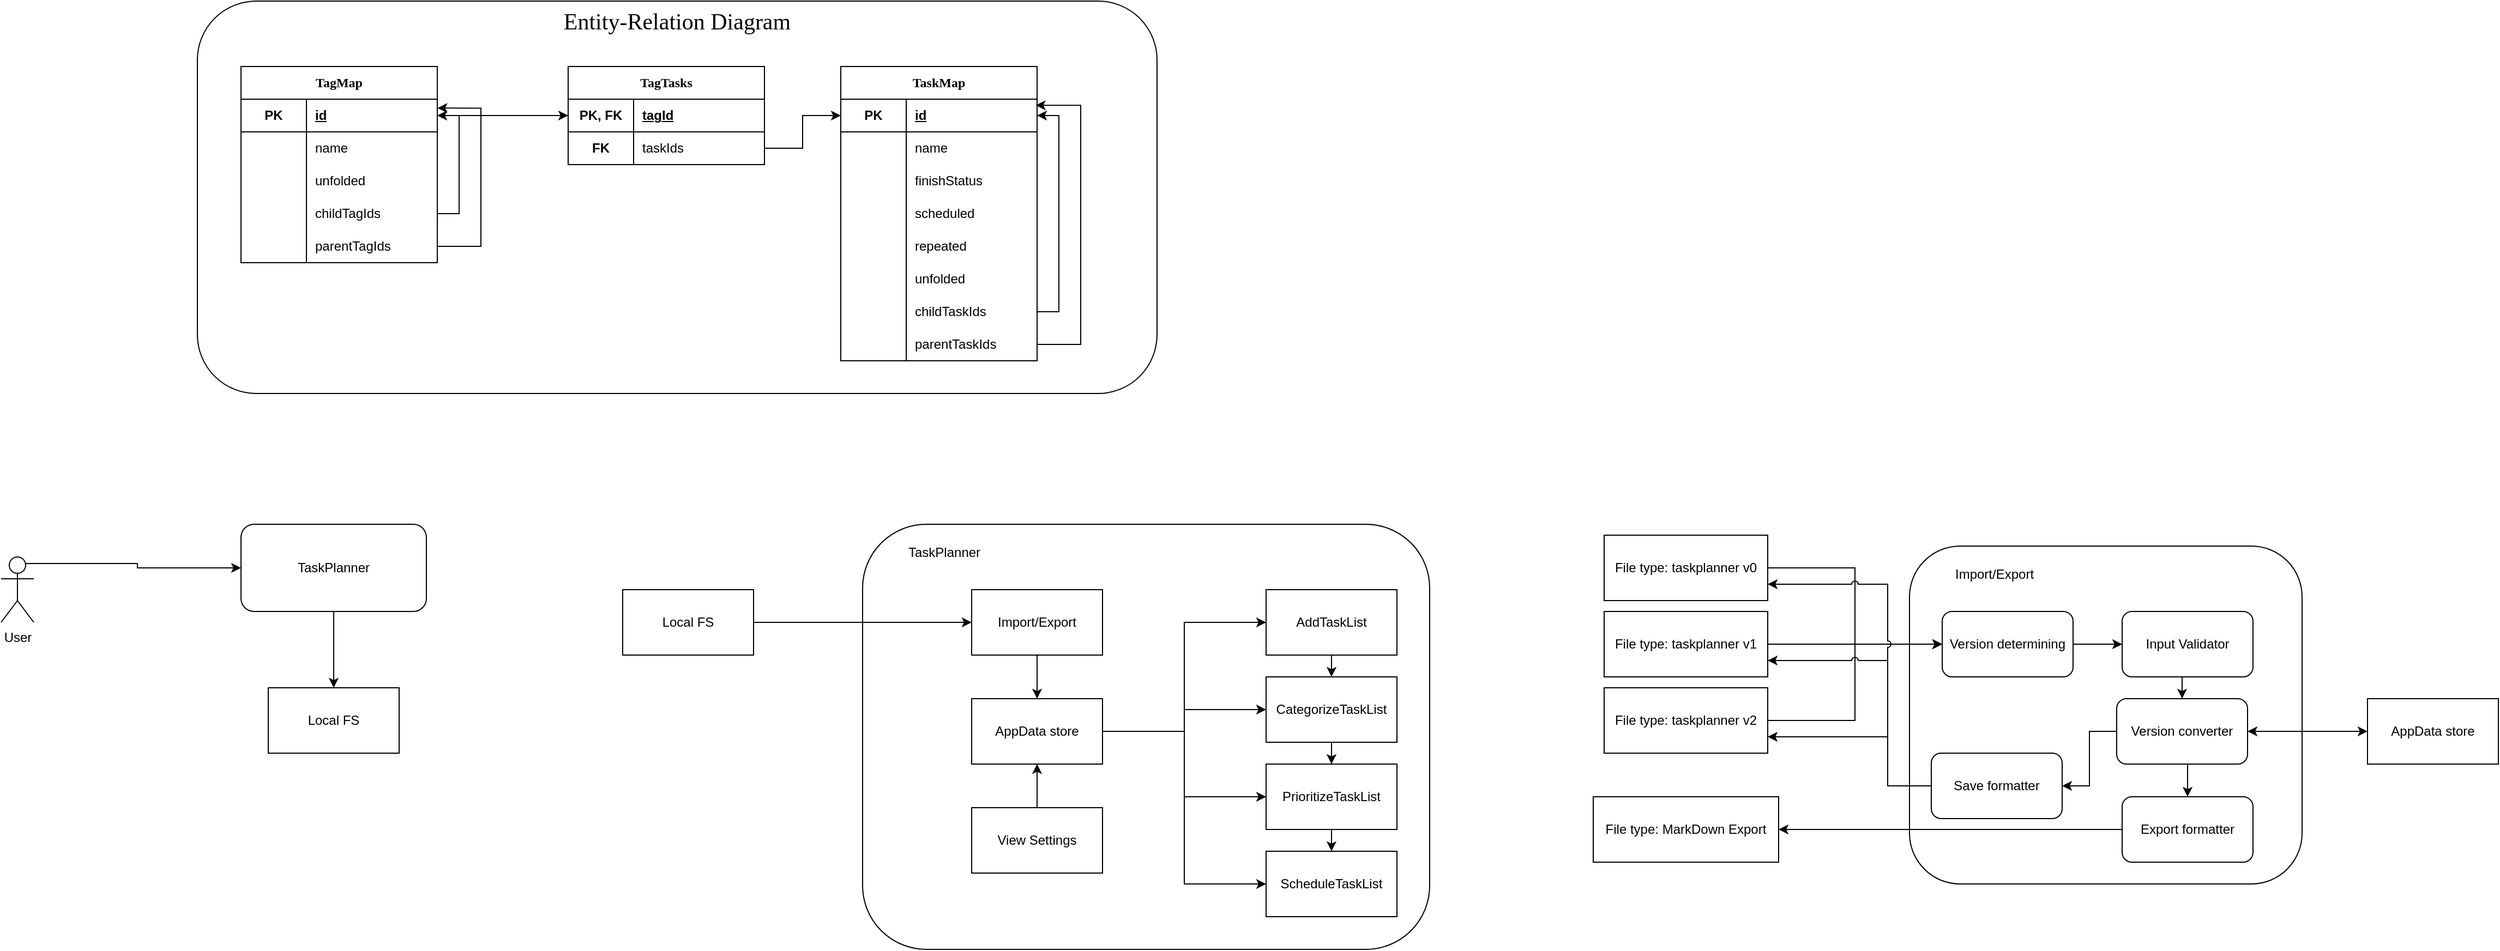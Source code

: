 <mxfile version="26.1.0">
  <diagram name="Page-1" id="wqaEh2efp7w_bdg7v14W">
    <mxGraphModel dx="2284" dy="781" grid="1" gridSize="10" guides="1" tooltips="1" connect="1" arrows="1" fold="1" page="1" pageScale="1" pageWidth="850" pageHeight="1100" math="0" shadow="0">
      <root>
        <mxCell id="0" />
        <mxCell id="1" parent="0" />
        <mxCell id="0f1eRFlx8pcuxKhk-a7z-71" value="Entity-Relation Diagram" style="rounded=1;whiteSpace=wrap;html=1;verticalAlign=top;align=center;fontSize=21;fontFamily=Verdana;" vertex="1" parent="1">
          <mxGeometry x="-120" y="150" width="880" height="360" as="geometry" />
        </mxCell>
        <mxCell id="0f1eRFlx8pcuxKhk-a7z-4" value="TagMap" style="shape=table;startSize=30;container=1;collapsible=1;childLayout=tableLayout;fixedRows=1;rowLines=0;fontStyle=1;align=center;resizeLast=1;html=1;whiteSpace=wrap;fontFamily=Verdana;" vertex="1" parent="1">
          <mxGeometry x="-80" y="210" width="180" height="180" as="geometry" />
        </mxCell>
        <mxCell id="0f1eRFlx8pcuxKhk-a7z-8" value="" style="shape=tableRow;horizontal=0;startSize=0;swimlaneHead=0;swimlaneBody=0;fillColor=none;collapsible=0;dropTarget=0;points=[[0,0.5],[1,0.5]];portConstraint=eastwest;top=0;left=0;right=0;bottom=1;html=1;" vertex="1" parent="0f1eRFlx8pcuxKhk-a7z-4">
          <mxGeometry y="30" width="180" height="30" as="geometry" />
        </mxCell>
        <mxCell id="0f1eRFlx8pcuxKhk-a7z-9" value="PK" style="shape=partialRectangle;connectable=0;fillColor=none;top=0;left=0;bottom=0;right=0;fontStyle=1;overflow=hidden;html=1;whiteSpace=wrap;" vertex="1" parent="0f1eRFlx8pcuxKhk-a7z-8">
          <mxGeometry width="60" height="30" as="geometry">
            <mxRectangle width="60" height="30" as="alternateBounds" />
          </mxGeometry>
        </mxCell>
        <mxCell id="0f1eRFlx8pcuxKhk-a7z-10" value="id" style="shape=partialRectangle;connectable=0;fillColor=none;top=0;left=0;bottom=0;right=0;align=left;spacingLeft=6;fontStyle=5;overflow=hidden;html=1;whiteSpace=wrap;" vertex="1" parent="0f1eRFlx8pcuxKhk-a7z-8">
          <mxGeometry x="60" width="120" height="30" as="geometry">
            <mxRectangle width="120" height="30" as="alternateBounds" />
          </mxGeometry>
        </mxCell>
        <mxCell id="0f1eRFlx8pcuxKhk-a7z-11" value="" style="shape=tableRow;horizontal=0;startSize=0;swimlaneHead=0;swimlaneBody=0;fillColor=none;collapsible=0;dropTarget=0;points=[[0,0.5],[1,0.5]];portConstraint=eastwest;top=0;left=0;right=0;bottom=0;html=1;" vertex="1" parent="0f1eRFlx8pcuxKhk-a7z-4">
          <mxGeometry y="60" width="180" height="30" as="geometry" />
        </mxCell>
        <mxCell id="0f1eRFlx8pcuxKhk-a7z-12" value="" style="shape=partialRectangle;connectable=0;fillColor=none;top=0;left=0;bottom=0;right=0;editable=1;overflow=hidden;html=1;whiteSpace=wrap;" vertex="1" parent="0f1eRFlx8pcuxKhk-a7z-11">
          <mxGeometry width="60" height="30" as="geometry">
            <mxRectangle width="60" height="30" as="alternateBounds" />
          </mxGeometry>
        </mxCell>
        <mxCell id="0f1eRFlx8pcuxKhk-a7z-13" value="name" style="shape=partialRectangle;connectable=0;fillColor=none;top=0;left=0;bottom=0;right=0;align=left;spacingLeft=6;overflow=hidden;html=1;whiteSpace=wrap;" vertex="1" parent="0f1eRFlx8pcuxKhk-a7z-11">
          <mxGeometry x="60" width="120" height="30" as="geometry">
            <mxRectangle width="120" height="30" as="alternateBounds" />
          </mxGeometry>
        </mxCell>
        <mxCell id="0f1eRFlx8pcuxKhk-a7z-20" style="shape=tableRow;horizontal=0;startSize=0;swimlaneHead=0;swimlaneBody=0;fillColor=none;collapsible=0;dropTarget=0;points=[[0,0.5],[1,0.5]];portConstraint=eastwest;top=0;left=0;right=0;bottom=0;html=1;" vertex="1" parent="0f1eRFlx8pcuxKhk-a7z-4">
          <mxGeometry y="90" width="180" height="30" as="geometry" />
        </mxCell>
        <mxCell id="0f1eRFlx8pcuxKhk-a7z-21" style="shape=partialRectangle;connectable=0;fillColor=none;top=0;left=0;bottom=0;right=0;editable=1;overflow=hidden;html=1;whiteSpace=wrap;" vertex="1" parent="0f1eRFlx8pcuxKhk-a7z-20">
          <mxGeometry width="60" height="30" as="geometry">
            <mxRectangle width="60" height="30" as="alternateBounds" />
          </mxGeometry>
        </mxCell>
        <mxCell id="0f1eRFlx8pcuxKhk-a7z-22" value="unfolded" style="shape=partialRectangle;connectable=0;fillColor=none;top=0;left=0;bottom=0;right=0;align=left;spacingLeft=6;overflow=hidden;html=1;whiteSpace=wrap;" vertex="1" parent="0f1eRFlx8pcuxKhk-a7z-20">
          <mxGeometry x="60" width="120" height="30" as="geometry">
            <mxRectangle width="120" height="30" as="alternateBounds" />
          </mxGeometry>
        </mxCell>
        <mxCell id="0f1eRFlx8pcuxKhk-a7z-17" style="shape=tableRow;horizontal=0;startSize=0;swimlaneHead=0;swimlaneBody=0;fillColor=none;collapsible=0;dropTarget=0;points=[[0,0.5],[1,0.5]];portConstraint=eastwest;top=0;left=0;right=0;bottom=0;html=1;" vertex="1" parent="0f1eRFlx8pcuxKhk-a7z-4">
          <mxGeometry y="120" width="180" height="30" as="geometry" />
        </mxCell>
        <mxCell id="0f1eRFlx8pcuxKhk-a7z-18" style="shape=partialRectangle;connectable=0;fillColor=none;top=0;left=0;bottom=0;right=0;editable=1;overflow=hidden;html=1;whiteSpace=wrap;" vertex="1" parent="0f1eRFlx8pcuxKhk-a7z-17">
          <mxGeometry width="60" height="30" as="geometry">
            <mxRectangle width="60" height="30" as="alternateBounds" />
          </mxGeometry>
        </mxCell>
        <mxCell id="0f1eRFlx8pcuxKhk-a7z-19" value="childTagIds" style="shape=partialRectangle;connectable=0;fillColor=none;top=0;left=0;bottom=0;right=0;align=left;spacingLeft=6;overflow=hidden;html=1;whiteSpace=wrap;" vertex="1" parent="0f1eRFlx8pcuxKhk-a7z-17">
          <mxGeometry x="60" width="120" height="30" as="geometry">
            <mxRectangle width="120" height="30" as="alternateBounds" />
          </mxGeometry>
        </mxCell>
        <mxCell id="0f1eRFlx8pcuxKhk-a7z-23" style="shape=tableRow;horizontal=0;startSize=0;swimlaneHead=0;swimlaneBody=0;fillColor=none;collapsible=0;dropTarget=0;points=[[0,0.5],[1,0.5]];portConstraint=eastwest;top=0;left=0;right=0;bottom=0;html=1;" vertex="1" parent="0f1eRFlx8pcuxKhk-a7z-4">
          <mxGeometry y="150" width="180" height="30" as="geometry" />
        </mxCell>
        <mxCell id="0f1eRFlx8pcuxKhk-a7z-24" style="shape=partialRectangle;connectable=0;fillColor=none;top=0;left=0;bottom=0;right=0;editable=1;overflow=hidden;html=1;whiteSpace=wrap;" vertex="1" parent="0f1eRFlx8pcuxKhk-a7z-23">
          <mxGeometry width="60" height="30" as="geometry">
            <mxRectangle width="60" height="30" as="alternateBounds" />
          </mxGeometry>
        </mxCell>
        <mxCell id="0f1eRFlx8pcuxKhk-a7z-25" value="parentTagIds" style="shape=partialRectangle;connectable=0;fillColor=none;top=0;left=0;bottom=0;right=0;align=left;spacingLeft=6;overflow=hidden;html=1;whiteSpace=wrap;" vertex="1" parent="0f1eRFlx8pcuxKhk-a7z-23">
          <mxGeometry x="60" width="120" height="30" as="geometry">
            <mxRectangle width="120" height="30" as="alternateBounds" />
          </mxGeometry>
        </mxCell>
        <mxCell id="0f1eRFlx8pcuxKhk-a7z-44" style="edgeStyle=orthogonalEdgeStyle;rounded=0;orthogonalLoop=1;jettySize=auto;html=1;exitX=1;exitY=0.5;exitDx=0;exitDy=0;entryX=1.001;entryY=0.272;entryDx=0;entryDy=0;entryPerimeter=0;" edge="1" parent="0f1eRFlx8pcuxKhk-a7z-4" source="0f1eRFlx8pcuxKhk-a7z-23" target="0f1eRFlx8pcuxKhk-a7z-8">
          <mxGeometry relative="1" as="geometry">
            <Array as="points">
              <mxPoint x="220" y="165" />
              <mxPoint x="220" y="38" />
            </Array>
          </mxGeometry>
        </mxCell>
        <mxCell id="0f1eRFlx8pcuxKhk-a7z-26" value="TaskMap" style="shape=table;startSize=30;container=1;collapsible=1;childLayout=tableLayout;fixedRows=1;rowLines=0;fontStyle=1;align=center;resizeLast=1;html=1;whiteSpace=wrap;fontFamily=Verdana;" vertex="1" parent="1">
          <mxGeometry x="470" y="210" width="180" height="270" as="geometry" />
        </mxCell>
        <mxCell id="0f1eRFlx8pcuxKhk-a7z-27" value="" style="shape=tableRow;horizontal=0;startSize=0;swimlaneHead=0;swimlaneBody=0;fillColor=none;collapsible=0;dropTarget=0;points=[[0,0.5],[1,0.5]];portConstraint=eastwest;top=0;left=0;right=0;bottom=1;html=1;" vertex="1" parent="0f1eRFlx8pcuxKhk-a7z-26">
          <mxGeometry y="30" width="180" height="30" as="geometry" />
        </mxCell>
        <mxCell id="0f1eRFlx8pcuxKhk-a7z-28" value="PK" style="shape=partialRectangle;connectable=0;fillColor=none;top=0;left=0;bottom=0;right=0;fontStyle=1;overflow=hidden;html=1;whiteSpace=wrap;" vertex="1" parent="0f1eRFlx8pcuxKhk-a7z-27">
          <mxGeometry width="60" height="30" as="geometry">
            <mxRectangle width="60" height="30" as="alternateBounds" />
          </mxGeometry>
        </mxCell>
        <mxCell id="0f1eRFlx8pcuxKhk-a7z-29" value="id" style="shape=partialRectangle;connectable=0;fillColor=none;top=0;left=0;bottom=0;right=0;align=left;spacingLeft=6;fontStyle=5;overflow=hidden;html=1;whiteSpace=wrap;" vertex="1" parent="0f1eRFlx8pcuxKhk-a7z-27">
          <mxGeometry x="60" width="120" height="30" as="geometry">
            <mxRectangle width="120" height="30" as="alternateBounds" />
          </mxGeometry>
        </mxCell>
        <mxCell id="0f1eRFlx8pcuxKhk-a7z-30" value="" style="shape=tableRow;horizontal=0;startSize=0;swimlaneHead=0;swimlaneBody=0;fillColor=none;collapsible=0;dropTarget=0;points=[[0,0.5],[1,0.5]];portConstraint=eastwest;top=0;left=0;right=0;bottom=0;html=1;" vertex="1" parent="0f1eRFlx8pcuxKhk-a7z-26">
          <mxGeometry y="60" width="180" height="30" as="geometry" />
        </mxCell>
        <mxCell id="0f1eRFlx8pcuxKhk-a7z-31" value="" style="shape=partialRectangle;connectable=0;fillColor=none;top=0;left=0;bottom=0;right=0;editable=1;overflow=hidden;html=1;whiteSpace=wrap;" vertex="1" parent="0f1eRFlx8pcuxKhk-a7z-30">
          <mxGeometry width="60" height="30" as="geometry">
            <mxRectangle width="60" height="30" as="alternateBounds" />
          </mxGeometry>
        </mxCell>
        <mxCell id="0f1eRFlx8pcuxKhk-a7z-32" value="name" style="shape=partialRectangle;connectable=0;fillColor=none;top=0;left=0;bottom=0;right=0;align=left;spacingLeft=6;overflow=hidden;html=1;whiteSpace=wrap;" vertex="1" parent="0f1eRFlx8pcuxKhk-a7z-30">
          <mxGeometry x="60" width="120" height="30" as="geometry">
            <mxRectangle width="120" height="30" as="alternateBounds" />
          </mxGeometry>
        </mxCell>
        <mxCell id="0f1eRFlx8pcuxKhk-a7z-33" style="shape=tableRow;horizontal=0;startSize=0;swimlaneHead=0;swimlaneBody=0;fillColor=none;collapsible=0;dropTarget=0;points=[[0,0.5],[1,0.5]];portConstraint=eastwest;top=0;left=0;right=0;bottom=0;html=1;" vertex="1" parent="0f1eRFlx8pcuxKhk-a7z-26">
          <mxGeometry y="90" width="180" height="30" as="geometry" />
        </mxCell>
        <mxCell id="0f1eRFlx8pcuxKhk-a7z-34" style="shape=partialRectangle;connectable=0;fillColor=none;top=0;left=0;bottom=0;right=0;editable=1;overflow=hidden;html=1;whiteSpace=wrap;" vertex="1" parent="0f1eRFlx8pcuxKhk-a7z-33">
          <mxGeometry width="60" height="30" as="geometry">
            <mxRectangle width="60" height="30" as="alternateBounds" />
          </mxGeometry>
        </mxCell>
        <mxCell id="0f1eRFlx8pcuxKhk-a7z-35" value="finishStatus" style="shape=partialRectangle;connectable=0;fillColor=none;top=0;left=0;bottom=0;right=0;align=left;spacingLeft=6;overflow=hidden;html=1;whiteSpace=wrap;" vertex="1" parent="0f1eRFlx8pcuxKhk-a7z-33">
          <mxGeometry x="60" width="120" height="30" as="geometry">
            <mxRectangle width="120" height="30" as="alternateBounds" />
          </mxGeometry>
        </mxCell>
        <mxCell id="0f1eRFlx8pcuxKhk-a7z-36" style="shape=tableRow;horizontal=0;startSize=0;swimlaneHead=0;swimlaneBody=0;fillColor=none;collapsible=0;dropTarget=0;points=[[0,0.5],[1,0.5]];portConstraint=eastwest;top=0;left=0;right=0;bottom=0;html=1;" vertex="1" parent="0f1eRFlx8pcuxKhk-a7z-26">
          <mxGeometry y="120" width="180" height="30" as="geometry" />
        </mxCell>
        <mxCell id="0f1eRFlx8pcuxKhk-a7z-37" style="shape=partialRectangle;connectable=0;fillColor=none;top=0;left=0;bottom=0;right=0;editable=1;overflow=hidden;html=1;whiteSpace=wrap;" vertex="1" parent="0f1eRFlx8pcuxKhk-a7z-36">
          <mxGeometry width="60" height="30" as="geometry">
            <mxRectangle width="60" height="30" as="alternateBounds" />
          </mxGeometry>
        </mxCell>
        <mxCell id="0f1eRFlx8pcuxKhk-a7z-38" value="scheduled" style="shape=partialRectangle;connectable=0;fillColor=none;top=0;left=0;bottom=0;right=0;align=left;spacingLeft=6;overflow=hidden;html=1;whiteSpace=wrap;" vertex="1" parent="0f1eRFlx8pcuxKhk-a7z-36">
          <mxGeometry x="60" width="120" height="30" as="geometry">
            <mxRectangle width="120" height="30" as="alternateBounds" />
          </mxGeometry>
        </mxCell>
        <mxCell id="0f1eRFlx8pcuxKhk-a7z-39" style="shape=tableRow;horizontal=0;startSize=0;swimlaneHead=0;swimlaneBody=0;fillColor=none;collapsible=0;dropTarget=0;points=[[0,0.5],[1,0.5]];portConstraint=eastwest;top=0;left=0;right=0;bottom=0;html=1;" vertex="1" parent="0f1eRFlx8pcuxKhk-a7z-26">
          <mxGeometry y="150" width="180" height="30" as="geometry" />
        </mxCell>
        <mxCell id="0f1eRFlx8pcuxKhk-a7z-40" style="shape=partialRectangle;connectable=0;fillColor=none;top=0;left=0;bottom=0;right=0;editable=1;overflow=hidden;html=1;whiteSpace=wrap;" vertex="1" parent="0f1eRFlx8pcuxKhk-a7z-39">
          <mxGeometry width="60" height="30" as="geometry">
            <mxRectangle width="60" height="30" as="alternateBounds" />
          </mxGeometry>
        </mxCell>
        <mxCell id="0f1eRFlx8pcuxKhk-a7z-41" value="repeated" style="shape=partialRectangle;connectable=0;fillColor=none;top=0;left=0;bottom=0;right=0;align=left;spacingLeft=6;overflow=hidden;html=1;whiteSpace=wrap;" vertex="1" parent="0f1eRFlx8pcuxKhk-a7z-39">
          <mxGeometry x="60" width="120" height="30" as="geometry">
            <mxRectangle width="120" height="30" as="alternateBounds" />
          </mxGeometry>
        </mxCell>
        <mxCell id="0f1eRFlx8pcuxKhk-a7z-51" style="shape=tableRow;horizontal=0;startSize=0;swimlaneHead=0;swimlaneBody=0;fillColor=none;collapsible=0;dropTarget=0;points=[[0,0.5],[1,0.5]];portConstraint=eastwest;top=0;left=0;right=0;bottom=0;html=1;" vertex="1" parent="0f1eRFlx8pcuxKhk-a7z-26">
          <mxGeometry y="180" width="180" height="30" as="geometry" />
        </mxCell>
        <mxCell id="0f1eRFlx8pcuxKhk-a7z-52" style="shape=partialRectangle;connectable=0;fillColor=none;top=0;left=0;bottom=0;right=0;editable=1;overflow=hidden;html=1;whiteSpace=wrap;" vertex="1" parent="0f1eRFlx8pcuxKhk-a7z-51">
          <mxGeometry width="60" height="30" as="geometry">
            <mxRectangle width="60" height="30" as="alternateBounds" />
          </mxGeometry>
        </mxCell>
        <mxCell id="0f1eRFlx8pcuxKhk-a7z-53" value="unfolded" style="shape=partialRectangle;connectable=0;fillColor=none;top=0;left=0;bottom=0;right=0;align=left;spacingLeft=6;overflow=hidden;html=1;whiteSpace=wrap;" vertex="1" parent="0f1eRFlx8pcuxKhk-a7z-51">
          <mxGeometry x="60" width="120" height="30" as="geometry">
            <mxRectangle width="120" height="30" as="alternateBounds" />
          </mxGeometry>
        </mxCell>
        <mxCell id="0f1eRFlx8pcuxKhk-a7z-48" style="shape=tableRow;horizontal=0;startSize=0;swimlaneHead=0;swimlaneBody=0;fillColor=none;collapsible=0;dropTarget=0;points=[[0,0.5],[1,0.5]];portConstraint=eastwest;top=0;left=0;right=0;bottom=0;html=1;" vertex="1" parent="0f1eRFlx8pcuxKhk-a7z-26">
          <mxGeometry y="210" width="180" height="30" as="geometry" />
        </mxCell>
        <mxCell id="0f1eRFlx8pcuxKhk-a7z-49" style="shape=partialRectangle;connectable=0;fillColor=none;top=0;left=0;bottom=0;right=0;editable=1;overflow=hidden;html=1;whiteSpace=wrap;" vertex="1" parent="0f1eRFlx8pcuxKhk-a7z-48">
          <mxGeometry width="60" height="30" as="geometry">
            <mxRectangle width="60" height="30" as="alternateBounds" />
          </mxGeometry>
        </mxCell>
        <mxCell id="0f1eRFlx8pcuxKhk-a7z-50" value="childTaskIds" style="shape=partialRectangle;connectable=0;fillColor=none;top=0;left=0;bottom=0;right=0;align=left;spacingLeft=6;overflow=hidden;html=1;whiteSpace=wrap;" vertex="1" parent="0f1eRFlx8pcuxKhk-a7z-48">
          <mxGeometry x="60" width="120" height="30" as="geometry">
            <mxRectangle width="120" height="30" as="alternateBounds" />
          </mxGeometry>
        </mxCell>
        <mxCell id="0f1eRFlx8pcuxKhk-a7z-45" style="shape=tableRow;horizontal=0;startSize=0;swimlaneHead=0;swimlaneBody=0;fillColor=none;collapsible=0;dropTarget=0;points=[[0,0.5],[1,0.5]];portConstraint=eastwest;top=0;left=0;right=0;bottom=0;html=1;" vertex="1" parent="0f1eRFlx8pcuxKhk-a7z-26">
          <mxGeometry y="240" width="180" height="30" as="geometry" />
        </mxCell>
        <mxCell id="0f1eRFlx8pcuxKhk-a7z-46" style="shape=partialRectangle;connectable=0;fillColor=none;top=0;left=0;bottom=0;right=0;editable=1;overflow=hidden;html=1;whiteSpace=wrap;" vertex="1" parent="0f1eRFlx8pcuxKhk-a7z-45">
          <mxGeometry width="60" height="30" as="geometry">
            <mxRectangle width="60" height="30" as="alternateBounds" />
          </mxGeometry>
        </mxCell>
        <mxCell id="0f1eRFlx8pcuxKhk-a7z-47" value="parentTaskIds" style="shape=partialRectangle;connectable=0;fillColor=none;top=0;left=0;bottom=0;right=0;align=left;spacingLeft=6;overflow=hidden;html=1;whiteSpace=wrap;" vertex="1" parent="0f1eRFlx8pcuxKhk-a7z-45">
          <mxGeometry x="60" width="120" height="30" as="geometry">
            <mxRectangle width="120" height="30" as="alternateBounds" />
          </mxGeometry>
        </mxCell>
        <mxCell id="0f1eRFlx8pcuxKhk-a7z-55" style="edgeStyle=orthogonalEdgeStyle;rounded=0;orthogonalLoop=1;jettySize=auto;html=1;exitX=1;exitY=0.5;exitDx=0;exitDy=0;entryX=0.993;entryY=0.187;entryDx=0;entryDy=0;entryPerimeter=0;" edge="1" parent="0f1eRFlx8pcuxKhk-a7z-26" source="0f1eRFlx8pcuxKhk-a7z-45" target="0f1eRFlx8pcuxKhk-a7z-27">
          <mxGeometry relative="1" as="geometry">
            <Array as="points">
              <mxPoint x="220" y="255" />
              <mxPoint x="220" y="36" />
            </Array>
          </mxGeometry>
        </mxCell>
        <mxCell id="0f1eRFlx8pcuxKhk-a7z-42" style="edgeStyle=orthogonalEdgeStyle;rounded=0;orthogonalLoop=1;jettySize=auto;html=1;exitX=1;exitY=0.5;exitDx=0;exitDy=0;entryX=1;entryY=0.5;entryDx=0;entryDy=0;" edge="1" parent="1" source="0f1eRFlx8pcuxKhk-a7z-17" target="0f1eRFlx8pcuxKhk-a7z-8">
          <mxGeometry relative="1" as="geometry" />
        </mxCell>
        <mxCell id="0f1eRFlx8pcuxKhk-a7z-54" style="edgeStyle=orthogonalEdgeStyle;rounded=0;orthogonalLoop=1;jettySize=auto;html=1;exitX=1;exitY=0.5;exitDx=0;exitDy=0;entryX=1;entryY=0.5;entryDx=0;entryDy=0;" edge="1" parent="1" source="0f1eRFlx8pcuxKhk-a7z-48" target="0f1eRFlx8pcuxKhk-a7z-27">
          <mxGeometry relative="1" as="geometry" />
        </mxCell>
        <mxCell id="0f1eRFlx8pcuxKhk-a7z-56" value="TagTasks" style="shape=table;startSize=30;container=1;collapsible=1;childLayout=tableLayout;fixedRows=1;rowLines=0;fontStyle=1;align=center;resizeLast=1;html=1;whiteSpace=wrap;fontFamily=Verdana;" vertex="1" parent="1">
          <mxGeometry x="220" y="210" width="180" height="90" as="geometry" />
        </mxCell>
        <mxCell id="0f1eRFlx8pcuxKhk-a7z-60" value="" style="shape=tableRow;horizontal=0;startSize=0;swimlaneHead=0;swimlaneBody=0;fillColor=none;collapsible=0;dropTarget=0;points=[[0,0.5],[1,0.5]];portConstraint=eastwest;top=0;left=0;right=0;bottom=1;html=1;" vertex="1" parent="0f1eRFlx8pcuxKhk-a7z-56">
          <mxGeometry y="30" width="180" height="30" as="geometry" />
        </mxCell>
        <mxCell id="0f1eRFlx8pcuxKhk-a7z-61" value="PK, FK" style="shape=partialRectangle;connectable=0;fillColor=none;top=0;left=0;bottom=0;right=0;fontStyle=1;overflow=hidden;html=1;whiteSpace=wrap;" vertex="1" parent="0f1eRFlx8pcuxKhk-a7z-60">
          <mxGeometry width="60" height="30" as="geometry">
            <mxRectangle width="60" height="30" as="alternateBounds" />
          </mxGeometry>
        </mxCell>
        <mxCell id="0f1eRFlx8pcuxKhk-a7z-62" value="tagId" style="shape=partialRectangle;connectable=0;fillColor=none;top=0;left=0;bottom=0;right=0;align=left;spacingLeft=6;fontStyle=5;overflow=hidden;html=1;whiteSpace=wrap;" vertex="1" parent="0f1eRFlx8pcuxKhk-a7z-60">
          <mxGeometry x="60" width="120" height="30" as="geometry">
            <mxRectangle width="120" height="30" as="alternateBounds" />
          </mxGeometry>
        </mxCell>
        <mxCell id="0f1eRFlx8pcuxKhk-a7z-63" value="" style="shape=tableRow;horizontal=0;startSize=0;swimlaneHead=0;swimlaneBody=0;fillColor=none;collapsible=0;dropTarget=0;points=[[0,0.5],[1,0.5]];portConstraint=eastwest;top=0;left=0;right=0;bottom=0;html=1;" vertex="1" parent="0f1eRFlx8pcuxKhk-a7z-56">
          <mxGeometry y="60" width="180" height="30" as="geometry" />
        </mxCell>
        <mxCell id="0f1eRFlx8pcuxKhk-a7z-64" value="&lt;b&gt;FK&lt;/b&gt;" style="shape=partialRectangle;connectable=0;fillColor=none;top=0;left=0;bottom=0;right=0;editable=1;overflow=hidden;html=1;whiteSpace=wrap;" vertex="1" parent="0f1eRFlx8pcuxKhk-a7z-63">
          <mxGeometry width="60" height="30" as="geometry">
            <mxRectangle width="60" height="30" as="alternateBounds" />
          </mxGeometry>
        </mxCell>
        <mxCell id="0f1eRFlx8pcuxKhk-a7z-65" value="taskIds" style="shape=partialRectangle;connectable=0;fillColor=none;top=0;left=0;bottom=0;right=0;align=left;spacingLeft=6;overflow=hidden;html=1;whiteSpace=wrap;" vertex="1" parent="0f1eRFlx8pcuxKhk-a7z-63">
          <mxGeometry x="60" width="120" height="30" as="geometry">
            <mxRectangle width="120" height="30" as="alternateBounds" />
          </mxGeometry>
        </mxCell>
        <mxCell id="0f1eRFlx8pcuxKhk-a7z-69" style="edgeStyle=orthogonalEdgeStyle;rounded=0;orthogonalLoop=1;jettySize=auto;html=1;exitX=1;exitY=0.5;exitDx=0;exitDy=0;entryX=0;entryY=0.5;entryDx=0;entryDy=0;" edge="1" parent="1" source="0f1eRFlx8pcuxKhk-a7z-8" target="0f1eRFlx8pcuxKhk-a7z-60">
          <mxGeometry relative="1" as="geometry" />
        </mxCell>
        <mxCell id="0f1eRFlx8pcuxKhk-a7z-70" style="edgeStyle=orthogonalEdgeStyle;rounded=0;orthogonalLoop=1;jettySize=auto;html=1;exitX=1;exitY=0.5;exitDx=0;exitDy=0;entryX=0;entryY=0.5;entryDx=0;entryDy=0;" edge="1" parent="1" source="0f1eRFlx8pcuxKhk-a7z-63" target="0f1eRFlx8pcuxKhk-a7z-27">
          <mxGeometry relative="1" as="geometry" />
        </mxCell>
        <mxCell id="0f1eRFlx8pcuxKhk-a7z-75" style="edgeStyle=orthogonalEdgeStyle;rounded=0;orthogonalLoop=1;jettySize=auto;html=1;exitX=0.5;exitY=1;exitDx=0;exitDy=0;entryX=0.5;entryY=0;entryDx=0;entryDy=0;" edge="1" parent="1" source="0f1eRFlx8pcuxKhk-a7z-72" target="0f1eRFlx8pcuxKhk-a7z-74">
          <mxGeometry relative="1" as="geometry" />
        </mxCell>
        <mxCell id="0f1eRFlx8pcuxKhk-a7z-72" value="TaskPlanner" style="rounded=1;whiteSpace=wrap;html=1;" vertex="1" parent="1">
          <mxGeometry x="-80" y="630" width="170" height="80" as="geometry" />
        </mxCell>
        <mxCell id="0f1eRFlx8pcuxKhk-a7z-76" style="edgeStyle=orthogonalEdgeStyle;rounded=0;orthogonalLoop=1;jettySize=auto;html=1;exitX=0.75;exitY=0.1;exitDx=0;exitDy=0;exitPerimeter=0;entryX=0;entryY=0.5;entryDx=0;entryDy=0;" edge="1" parent="1" source="0f1eRFlx8pcuxKhk-a7z-73" target="0f1eRFlx8pcuxKhk-a7z-72">
          <mxGeometry relative="1" as="geometry" />
        </mxCell>
        <mxCell id="0f1eRFlx8pcuxKhk-a7z-73" value="User" style="shape=umlActor;verticalLabelPosition=bottom;verticalAlign=top;html=1;outlineConnect=0;" vertex="1" parent="1">
          <mxGeometry x="-300" y="660" width="30" height="60" as="geometry" />
        </mxCell>
        <mxCell id="0f1eRFlx8pcuxKhk-a7z-74" value="Local FS" style="rounded=0;whiteSpace=wrap;html=1;" vertex="1" parent="1">
          <mxGeometry x="-55" y="780" width="120" height="60" as="geometry" />
        </mxCell>
        <mxCell id="0f1eRFlx8pcuxKhk-a7z-77" value="&lt;blockquote&gt;TaskPlanner&lt;/blockquote&gt;" style="rounded=1;whiteSpace=wrap;html=1;verticalAlign=top;align=left;" vertex="1" parent="1">
          <mxGeometry x="490" y="630" width="520" height="390" as="geometry" />
        </mxCell>
        <mxCell id="0f1eRFlx8pcuxKhk-a7z-106" style="edgeStyle=orthogonalEdgeStyle;rounded=0;orthogonalLoop=1;jettySize=auto;html=1;exitX=0.5;exitY=1;exitDx=0;exitDy=0;entryX=0.5;entryY=0;entryDx=0;entryDy=0;" edge="1" parent="1" source="0f1eRFlx8pcuxKhk-a7z-78" target="0f1eRFlx8pcuxKhk-a7z-104">
          <mxGeometry relative="1" as="geometry" />
        </mxCell>
        <mxCell id="0f1eRFlx8pcuxKhk-a7z-78" value="Import/Export" style="rounded=0;whiteSpace=wrap;html=1;" vertex="1" parent="1">
          <mxGeometry x="590" y="690" width="120" height="60" as="geometry" />
        </mxCell>
        <mxCell id="0f1eRFlx8pcuxKhk-a7z-84" style="edgeStyle=orthogonalEdgeStyle;rounded=0;orthogonalLoop=1;jettySize=auto;html=1;exitX=0.5;exitY=1;exitDx=0;exitDy=0;entryX=0.5;entryY=0;entryDx=0;entryDy=0;" edge="1" parent="1" source="0f1eRFlx8pcuxKhk-a7z-79" target="0f1eRFlx8pcuxKhk-a7z-80">
          <mxGeometry relative="1" as="geometry" />
        </mxCell>
        <mxCell id="0f1eRFlx8pcuxKhk-a7z-79" value="CategorizeTaskList" style="rounded=0;whiteSpace=wrap;html=1;" vertex="1" parent="1">
          <mxGeometry x="860" y="770" width="120" height="60" as="geometry" />
        </mxCell>
        <mxCell id="0f1eRFlx8pcuxKhk-a7z-85" style="edgeStyle=orthogonalEdgeStyle;rounded=0;orthogonalLoop=1;jettySize=auto;html=1;exitX=0.5;exitY=1;exitDx=0;exitDy=0;entryX=0.5;entryY=0;entryDx=0;entryDy=0;" edge="1" parent="1" source="0f1eRFlx8pcuxKhk-a7z-80" target="0f1eRFlx8pcuxKhk-a7z-81">
          <mxGeometry relative="1" as="geometry" />
        </mxCell>
        <mxCell id="0f1eRFlx8pcuxKhk-a7z-80" value="PrioritizeTaskList" style="rounded=0;whiteSpace=wrap;html=1;" vertex="1" parent="1">
          <mxGeometry x="860" y="850" width="120" height="60" as="geometry" />
        </mxCell>
        <mxCell id="0f1eRFlx8pcuxKhk-a7z-81" value="ScheduleTaskList" style="rounded=0;whiteSpace=wrap;html=1;" vertex="1" parent="1">
          <mxGeometry x="860" y="930" width="120" height="60" as="geometry" />
        </mxCell>
        <mxCell id="0f1eRFlx8pcuxKhk-a7z-83" style="edgeStyle=orthogonalEdgeStyle;rounded=0;orthogonalLoop=1;jettySize=auto;html=1;exitX=0.5;exitY=1;exitDx=0;exitDy=0;entryX=0.5;entryY=0;entryDx=0;entryDy=0;" edge="1" parent="1" source="0f1eRFlx8pcuxKhk-a7z-82" target="0f1eRFlx8pcuxKhk-a7z-79">
          <mxGeometry relative="1" as="geometry" />
        </mxCell>
        <mxCell id="0f1eRFlx8pcuxKhk-a7z-82" value="AddTaskList" style="rounded=0;whiteSpace=wrap;html=1;" vertex="1" parent="1">
          <mxGeometry x="860" y="690" width="120" height="60" as="geometry" />
        </mxCell>
        <mxCell id="0f1eRFlx8pcuxKhk-a7z-89" style="edgeStyle=orthogonalEdgeStyle;rounded=0;orthogonalLoop=1;jettySize=auto;html=1;exitX=1;exitY=0.5;exitDx=0;exitDy=0;entryX=0;entryY=0.5;entryDx=0;entryDy=0;" edge="1" parent="1" source="0f1eRFlx8pcuxKhk-a7z-88" target="0f1eRFlx8pcuxKhk-a7z-78">
          <mxGeometry relative="1" as="geometry" />
        </mxCell>
        <mxCell id="0f1eRFlx8pcuxKhk-a7z-88" value="Local FS" style="rounded=0;whiteSpace=wrap;html=1;" vertex="1" parent="1">
          <mxGeometry x="270" y="690" width="120" height="60" as="geometry" />
        </mxCell>
        <mxCell id="0f1eRFlx8pcuxKhk-a7z-92" value="&lt;blockquote&gt;Import/Export&lt;/blockquote&gt;" style="rounded=1;whiteSpace=wrap;html=1;verticalAlign=top;align=left;" vertex="1" parent="1">
          <mxGeometry x="1450" y="650" width="360" height="310" as="geometry" />
        </mxCell>
        <mxCell id="0f1eRFlx8pcuxKhk-a7z-118" style="edgeStyle=orthogonalEdgeStyle;rounded=0;orthogonalLoop=1;jettySize=auto;html=1;exitX=0.5;exitY=1;exitDx=0;exitDy=0;entryX=0.5;entryY=0;entryDx=0;entryDy=0;" edge="1" parent="1" source="0f1eRFlx8pcuxKhk-a7z-94" target="0f1eRFlx8pcuxKhk-a7z-98">
          <mxGeometry relative="1" as="geometry" />
        </mxCell>
        <mxCell id="0f1eRFlx8pcuxKhk-a7z-94" value="Input Validator" style="rounded=1;whiteSpace=wrap;html=1;" vertex="1" parent="1">
          <mxGeometry x="1645" y="710" width="120" height="60" as="geometry" />
        </mxCell>
        <mxCell id="0f1eRFlx8pcuxKhk-a7z-103" style="edgeStyle=orthogonalEdgeStyle;rounded=0;orthogonalLoop=1;jettySize=auto;html=1;exitX=0;exitY=0.5;exitDx=0;exitDy=0;entryX=1;entryY=0.5;entryDx=0;entryDy=0;" edge="1" parent="1" source="0f1eRFlx8pcuxKhk-a7z-97" target="0f1eRFlx8pcuxKhk-a7z-102">
          <mxGeometry relative="1" as="geometry" />
        </mxCell>
        <mxCell id="0f1eRFlx8pcuxKhk-a7z-97" value="Export formatter" style="rounded=1;whiteSpace=wrap;html=1;" vertex="1" parent="1">
          <mxGeometry x="1645" y="880" width="120" height="60" as="geometry" />
        </mxCell>
        <mxCell id="0f1eRFlx8pcuxKhk-a7z-112" style="edgeStyle=orthogonalEdgeStyle;rounded=0;orthogonalLoop=1;jettySize=auto;html=1;exitX=1;exitY=0.5;exitDx=0;exitDy=0;entryX=0;entryY=0.5;entryDx=0;entryDy=0;startArrow=classic;startFill=1;" edge="1" parent="1" source="0f1eRFlx8pcuxKhk-a7z-98" target="0f1eRFlx8pcuxKhk-a7z-111">
          <mxGeometry relative="1" as="geometry" />
        </mxCell>
        <mxCell id="0f1eRFlx8pcuxKhk-a7z-119" style="edgeStyle=orthogonalEdgeStyle;rounded=0;orthogonalLoop=1;jettySize=auto;html=1;exitX=0.5;exitY=1;exitDx=0;exitDy=0;entryX=0.5;entryY=0;entryDx=0;entryDy=0;" edge="1" parent="1" source="0f1eRFlx8pcuxKhk-a7z-98" target="0f1eRFlx8pcuxKhk-a7z-97">
          <mxGeometry relative="1" as="geometry" />
        </mxCell>
        <mxCell id="0f1eRFlx8pcuxKhk-a7z-124" style="edgeStyle=orthogonalEdgeStyle;rounded=0;orthogonalLoop=1;jettySize=auto;html=1;exitX=0;exitY=0.5;exitDx=0;exitDy=0;entryX=1;entryY=0.5;entryDx=0;entryDy=0;" edge="1" parent="1" source="0f1eRFlx8pcuxKhk-a7z-98" target="0f1eRFlx8pcuxKhk-a7z-123">
          <mxGeometry relative="1" as="geometry" />
        </mxCell>
        <mxCell id="0f1eRFlx8pcuxKhk-a7z-98" value="Version converter" style="rounded=1;whiteSpace=wrap;html=1;" vertex="1" parent="1">
          <mxGeometry x="1640" y="790" width="120" height="60" as="geometry" />
        </mxCell>
        <mxCell id="0f1eRFlx8pcuxKhk-a7z-120" style="edgeStyle=orthogonalEdgeStyle;rounded=0;orthogonalLoop=1;jettySize=auto;html=1;exitX=1;exitY=0.5;exitDx=0;exitDy=0;entryX=0;entryY=0.5;entryDx=0;entryDy=0;" edge="1" parent="1" source="0f1eRFlx8pcuxKhk-a7z-99" target="0f1eRFlx8pcuxKhk-a7z-114">
          <mxGeometry relative="1" as="geometry" />
        </mxCell>
        <mxCell id="0f1eRFlx8pcuxKhk-a7z-99" value="File type: taskplanner v0" style="rounded=0;whiteSpace=wrap;html=1;" vertex="1" parent="1">
          <mxGeometry x="1170" y="640" width="150" height="60" as="geometry" />
        </mxCell>
        <mxCell id="0f1eRFlx8pcuxKhk-a7z-121" style="edgeStyle=orthogonalEdgeStyle;rounded=0;orthogonalLoop=1;jettySize=auto;html=1;exitX=1;exitY=0.5;exitDx=0;exitDy=0;entryX=0;entryY=0.5;entryDx=0;entryDy=0;" edge="1" parent="1" source="0f1eRFlx8pcuxKhk-a7z-100" target="0f1eRFlx8pcuxKhk-a7z-114">
          <mxGeometry relative="1" as="geometry" />
        </mxCell>
        <mxCell id="0f1eRFlx8pcuxKhk-a7z-100" value="File type: taskplanner v1" style="rounded=0;whiteSpace=wrap;html=1;" vertex="1" parent="1">
          <mxGeometry x="1170" y="710" width="150" height="60" as="geometry" />
        </mxCell>
        <mxCell id="0f1eRFlx8pcuxKhk-a7z-122" style="edgeStyle=orthogonalEdgeStyle;rounded=0;orthogonalLoop=1;jettySize=auto;html=1;exitX=1;exitY=0.5;exitDx=0;exitDy=0;entryX=0;entryY=0.5;entryDx=0;entryDy=0;" edge="1" parent="1" source="0f1eRFlx8pcuxKhk-a7z-101" target="0f1eRFlx8pcuxKhk-a7z-114">
          <mxGeometry relative="1" as="geometry" />
        </mxCell>
        <mxCell id="0f1eRFlx8pcuxKhk-a7z-101" value="File type: taskplanner v2" style="rounded=0;whiteSpace=wrap;html=1;" vertex="1" parent="1">
          <mxGeometry x="1170" y="780" width="150" height="60" as="geometry" />
        </mxCell>
        <mxCell id="0f1eRFlx8pcuxKhk-a7z-102" value="File type: MarkDown Export" style="rounded=0;whiteSpace=wrap;html=1;" vertex="1" parent="1">
          <mxGeometry x="1160" y="880" width="170" height="60" as="geometry" />
        </mxCell>
        <mxCell id="0f1eRFlx8pcuxKhk-a7z-107" style="edgeStyle=orthogonalEdgeStyle;rounded=0;orthogonalLoop=1;jettySize=auto;html=1;exitX=1;exitY=0.5;exitDx=0;exitDy=0;entryX=0;entryY=0.5;entryDx=0;entryDy=0;" edge="1" parent="1" source="0f1eRFlx8pcuxKhk-a7z-104" target="0f1eRFlx8pcuxKhk-a7z-82">
          <mxGeometry relative="1" as="geometry" />
        </mxCell>
        <mxCell id="0f1eRFlx8pcuxKhk-a7z-108" style="edgeStyle=orthogonalEdgeStyle;rounded=0;orthogonalLoop=1;jettySize=auto;html=1;exitX=1;exitY=0.5;exitDx=0;exitDy=0;entryX=0;entryY=0.5;entryDx=0;entryDy=0;" edge="1" parent="1" source="0f1eRFlx8pcuxKhk-a7z-104" target="0f1eRFlx8pcuxKhk-a7z-79">
          <mxGeometry relative="1" as="geometry" />
        </mxCell>
        <mxCell id="0f1eRFlx8pcuxKhk-a7z-109" style="edgeStyle=orthogonalEdgeStyle;rounded=0;orthogonalLoop=1;jettySize=auto;html=1;exitX=1;exitY=0.5;exitDx=0;exitDy=0;entryX=0;entryY=0.5;entryDx=0;entryDy=0;" edge="1" parent="1" source="0f1eRFlx8pcuxKhk-a7z-104" target="0f1eRFlx8pcuxKhk-a7z-80">
          <mxGeometry relative="1" as="geometry" />
        </mxCell>
        <mxCell id="0f1eRFlx8pcuxKhk-a7z-110" style="edgeStyle=orthogonalEdgeStyle;rounded=0;orthogonalLoop=1;jettySize=auto;html=1;exitX=1;exitY=0.5;exitDx=0;exitDy=0;entryX=0;entryY=0.5;entryDx=0;entryDy=0;" edge="1" parent="1" source="0f1eRFlx8pcuxKhk-a7z-104" target="0f1eRFlx8pcuxKhk-a7z-81">
          <mxGeometry relative="1" as="geometry" />
        </mxCell>
        <mxCell id="0f1eRFlx8pcuxKhk-a7z-104" value="AppData store" style="rounded=0;whiteSpace=wrap;html=1;" vertex="1" parent="1">
          <mxGeometry x="590" y="790" width="120" height="60" as="geometry" />
        </mxCell>
        <mxCell id="0f1eRFlx8pcuxKhk-a7z-111" value="AppData store" style="rounded=0;whiteSpace=wrap;html=1;" vertex="1" parent="1">
          <mxGeometry x="1870" y="790" width="120" height="60" as="geometry" />
        </mxCell>
        <mxCell id="0f1eRFlx8pcuxKhk-a7z-115" style="edgeStyle=orthogonalEdgeStyle;rounded=0;orthogonalLoop=1;jettySize=auto;html=1;exitX=1;exitY=0.5;exitDx=0;exitDy=0;entryX=0;entryY=0.5;entryDx=0;entryDy=0;" edge="1" parent="1" source="0f1eRFlx8pcuxKhk-a7z-114" target="0f1eRFlx8pcuxKhk-a7z-94">
          <mxGeometry relative="1" as="geometry" />
        </mxCell>
        <mxCell id="0f1eRFlx8pcuxKhk-a7z-114" value="Version determining" style="rounded=1;whiteSpace=wrap;html=1;" vertex="1" parent="1">
          <mxGeometry x="1480" y="710" width="120" height="60" as="geometry" />
        </mxCell>
        <mxCell id="0f1eRFlx8pcuxKhk-a7z-125" style="edgeStyle=orthogonalEdgeStyle;rounded=0;orthogonalLoop=1;jettySize=auto;html=1;exitX=0;exitY=0.5;exitDx=0;exitDy=0;entryX=1;entryY=0.75;entryDx=0;entryDy=0;jumpStyle=arc;" edge="1" parent="1" source="0f1eRFlx8pcuxKhk-a7z-123" target="0f1eRFlx8pcuxKhk-a7z-101">
          <mxGeometry relative="1" as="geometry">
            <Array as="points">
              <mxPoint x="1430" y="870" />
              <mxPoint x="1430" y="825" />
            </Array>
          </mxGeometry>
        </mxCell>
        <mxCell id="0f1eRFlx8pcuxKhk-a7z-126" style="edgeStyle=orthogonalEdgeStyle;rounded=0;orthogonalLoop=1;jettySize=auto;html=1;exitX=0;exitY=0.5;exitDx=0;exitDy=0;entryX=1;entryY=0.75;entryDx=0;entryDy=0;jumpStyle=arc;" edge="1" parent="1" source="0f1eRFlx8pcuxKhk-a7z-123" target="0f1eRFlx8pcuxKhk-a7z-100">
          <mxGeometry relative="1" as="geometry">
            <Array as="points">
              <mxPoint x="1430" y="870" />
              <mxPoint x="1430" y="755" />
            </Array>
          </mxGeometry>
        </mxCell>
        <mxCell id="0f1eRFlx8pcuxKhk-a7z-127" style="edgeStyle=orthogonalEdgeStyle;rounded=0;orthogonalLoop=1;jettySize=auto;html=1;entryX=1;entryY=0.75;entryDx=0;entryDy=0;jumpStyle=arc;exitX=0;exitY=0.5;exitDx=0;exitDy=0;" edge="1" parent="1" source="0f1eRFlx8pcuxKhk-a7z-123" target="0f1eRFlx8pcuxKhk-a7z-99">
          <mxGeometry relative="1" as="geometry">
            <mxPoint x="1430" y="870" as="sourcePoint" />
            <Array as="points">
              <mxPoint x="1430" y="870" />
              <mxPoint x="1430" y="685" />
            </Array>
          </mxGeometry>
        </mxCell>
        <mxCell id="0f1eRFlx8pcuxKhk-a7z-123" value="Save formatter" style="rounded=1;whiteSpace=wrap;html=1;" vertex="1" parent="1">
          <mxGeometry x="1470" y="840" width="120" height="60" as="geometry" />
        </mxCell>
        <mxCell id="0f1eRFlx8pcuxKhk-a7z-129" style="edgeStyle=orthogonalEdgeStyle;rounded=0;orthogonalLoop=1;jettySize=auto;html=1;exitX=0.5;exitY=0;exitDx=0;exitDy=0;entryX=0.5;entryY=1;entryDx=0;entryDy=0;" edge="1" parent="1" source="0f1eRFlx8pcuxKhk-a7z-128" target="0f1eRFlx8pcuxKhk-a7z-104">
          <mxGeometry relative="1" as="geometry" />
        </mxCell>
        <mxCell id="0f1eRFlx8pcuxKhk-a7z-128" value="View Settings" style="rounded=0;whiteSpace=wrap;html=1;" vertex="1" parent="1">
          <mxGeometry x="590" y="890" width="120" height="60" as="geometry" />
        </mxCell>
      </root>
    </mxGraphModel>
  </diagram>
</mxfile>
